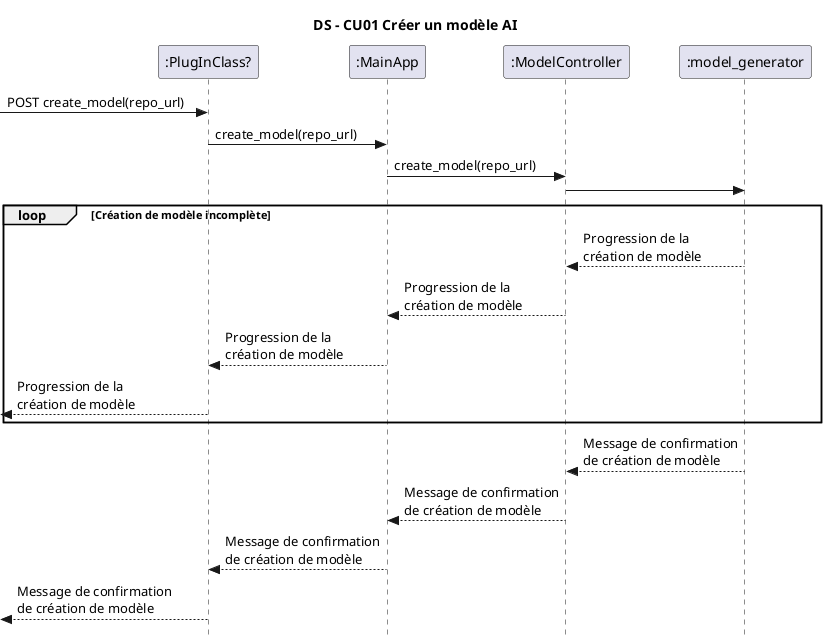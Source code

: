 @startuml
title DS - CU01 Créer un modèle AI
skinparam style strictuml

participant ":PlugInClass?" as plugin
participant ":MainApp" as main
participant ":ModelController" as modelController
participant ":model_generator" as model_generator

-> plugin : POST create_model(repo_url)

plugin -> main : create_model(repo_url)
main -> modelController : create_model(repo_url)
modelController -> model_generator

loop Création de modèle incomplète
    model_generator --> modelController : Progression de la\ncréation de modèle
    modelController --> main : Progression de la\ncréation de modèle
    main --> plugin : Progression de la\ncréation de modèle
    <-- plugin : Progression de la\ncréation de modèle
end

model_generator --> modelController : Message de confirmation\nde création de modèle
modelController --> main : Message de confirmation\nde création de modèle
main --> plugin : Message de confirmation\nde création de modèle
<-- plugin : Message de confirmation\nde création de modèle
@enduml